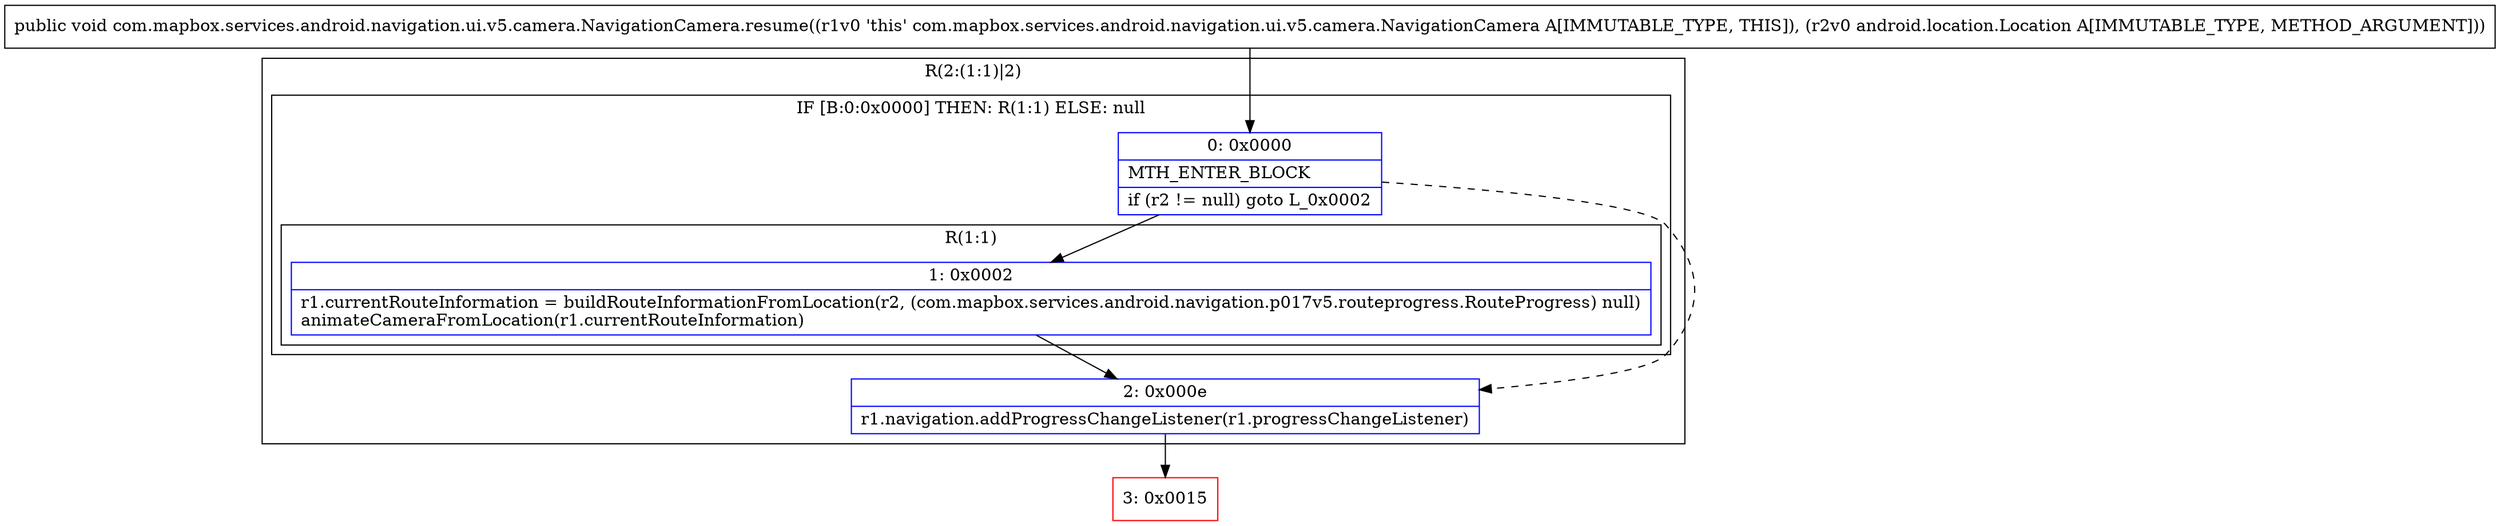 digraph "CFG forcom.mapbox.services.android.navigation.ui.v5.camera.NavigationCamera.resume(Landroid\/location\/Location;)V" {
subgraph cluster_Region_1214989889 {
label = "R(2:(1:1)|2)";
node [shape=record,color=blue];
subgraph cluster_IfRegion_660833525 {
label = "IF [B:0:0x0000] THEN: R(1:1) ELSE: null";
node [shape=record,color=blue];
Node_0 [shape=record,label="{0\:\ 0x0000|MTH_ENTER_BLOCK\l|if (r2 != null) goto L_0x0002\l}"];
subgraph cluster_Region_822436121 {
label = "R(1:1)";
node [shape=record,color=blue];
Node_1 [shape=record,label="{1\:\ 0x0002|r1.currentRouteInformation = buildRouteInformationFromLocation(r2, (com.mapbox.services.android.navigation.p017v5.routeprogress.RouteProgress) null)\lanimateCameraFromLocation(r1.currentRouteInformation)\l}"];
}
}
Node_2 [shape=record,label="{2\:\ 0x000e|r1.navigation.addProgressChangeListener(r1.progressChangeListener)\l}"];
}
Node_3 [shape=record,color=red,label="{3\:\ 0x0015}"];
MethodNode[shape=record,label="{public void com.mapbox.services.android.navigation.ui.v5.camera.NavigationCamera.resume((r1v0 'this' com.mapbox.services.android.navigation.ui.v5.camera.NavigationCamera A[IMMUTABLE_TYPE, THIS]), (r2v0 android.location.Location A[IMMUTABLE_TYPE, METHOD_ARGUMENT])) }"];
MethodNode -> Node_0;
Node_0 -> Node_1;
Node_0 -> Node_2[style=dashed];
Node_1 -> Node_2;
Node_2 -> Node_3;
}

